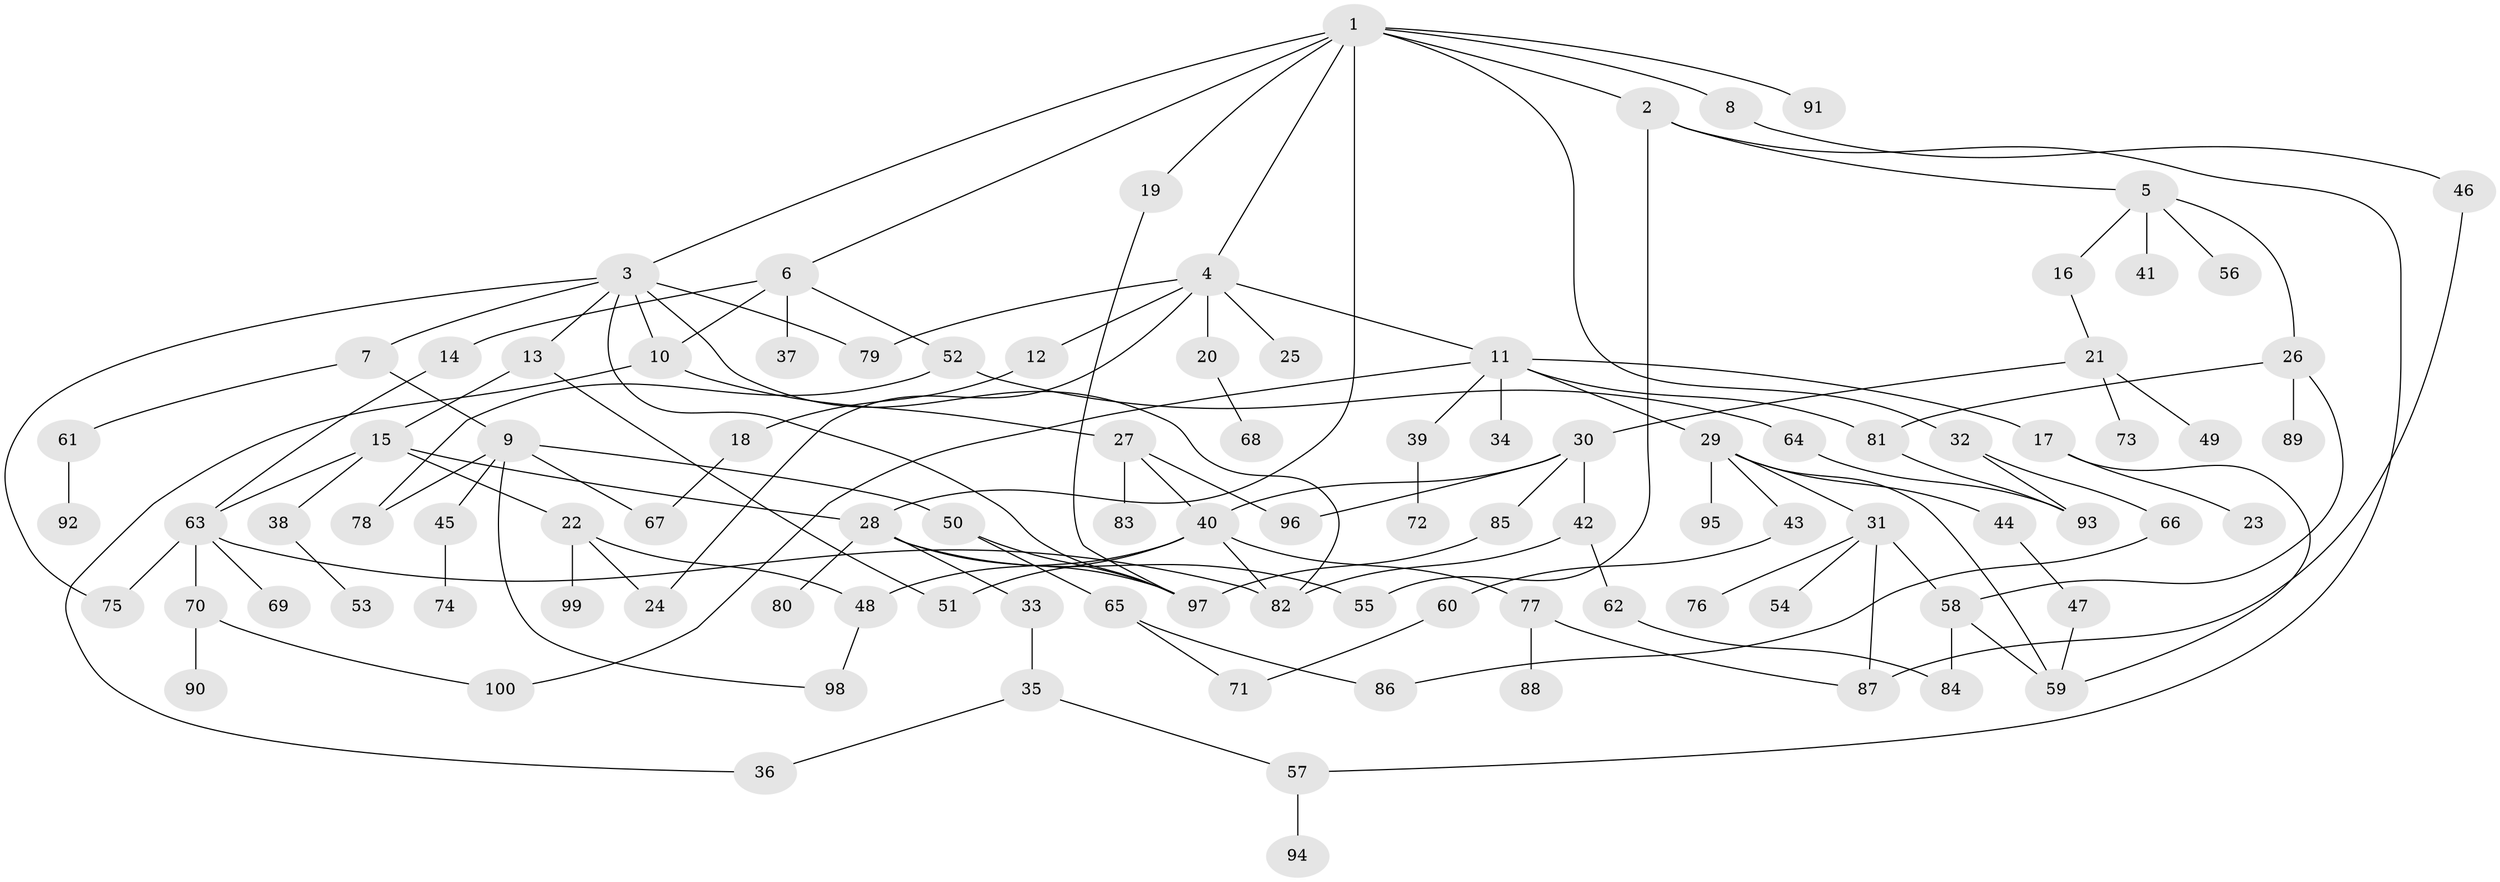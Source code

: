 // coarse degree distribution, {10: 0.1, 13: 0.03333333333333333, 4: 0.1, 5: 0.06666666666666667, 2: 0.2, 6: 0.06666666666666667, 3: 0.2, 1: 0.23333333333333334}
// Generated by graph-tools (version 1.1) at 2025/16/03/04/25 18:16:49]
// undirected, 100 vertices, 135 edges
graph export_dot {
graph [start="1"]
  node [color=gray90,style=filled];
  1;
  2;
  3;
  4;
  5;
  6;
  7;
  8;
  9;
  10;
  11;
  12;
  13;
  14;
  15;
  16;
  17;
  18;
  19;
  20;
  21;
  22;
  23;
  24;
  25;
  26;
  27;
  28;
  29;
  30;
  31;
  32;
  33;
  34;
  35;
  36;
  37;
  38;
  39;
  40;
  41;
  42;
  43;
  44;
  45;
  46;
  47;
  48;
  49;
  50;
  51;
  52;
  53;
  54;
  55;
  56;
  57;
  58;
  59;
  60;
  61;
  62;
  63;
  64;
  65;
  66;
  67;
  68;
  69;
  70;
  71;
  72;
  73;
  74;
  75;
  76;
  77;
  78;
  79;
  80;
  81;
  82;
  83;
  84;
  85;
  86;
  87;
  88;
  89;
  90;
  91;
  92;
  93;
  94;
  95;
  96;
  97;
  98;
  99;
  100;
  1 -- 2;
  1 -- 3;
  1 -- 4;
  1 -- 6;
  1 -- 8;
  1 -- 19;
  1 -- 32;
  1 -- 91;
  1 -- 28;
  2 -- 5;
  2 -- 57;
  2 -- 55;
  3 -- 7;
  3 -- 13;
  3 -- 75;
  3 -- 82;
  3 -- 10;
  3 -- 97;
  3 -- 79;
  4 -- 11;
  4 -- 12;
  4 -- 20;
  4 -- 25;
  4 -- 79;
  4 -- 24;
  5 -- 16;
  5 -- 26;
  5 -- 41;
  5 -- 56;
  6 -- 10;
  6 -- 14;
  6 -- 37;
  6 -- 52;
  7 -- 9;
  7 -- 61;
  8 -- 46;
  9 -- 45;
  9 -- 50;
  9 -- 78;
  9 -- 98;
  9 -- 67;
  10 -- 27;
  10 -- 36;
  11 -- 17;
  11 -- 29;
  11 -- 34;
  11 -- 39;
  11 -- 81;
  11 -- 100;
  12 -- 18;
  13 -- 15;
  13 -- 51;
  14 -- 63;
  15 -- 22;
  15 -- 28;
  15 -- 38;
  15 -- 63;
  16 -- 21;
  17 -- 23;
  17 -- 59;
  18 -- 67;
  19 -- 97;
  20 -- 68;
  21 -- 30;
  21 -- 49;
  21 -- 73;
  22 -- 24;
  22 -- 48;
  22 -- 99;
  26 -- 58;
  26 -- 89;
  26 -- 81;
  27 -- 40;
  27 -- 83;
  27 -- 96;
  28 -- 33;
  28 -- 55;
  28 -- 80;
  28 -- 97;
  29 -- 31;
  29 -- 43;
  29 -- 44;
  29 -- 59;
  29 -- 95;
  30 -- 42;
  30 -- 85;
  30 -- 96;
  30 -- 40;
  31 -- 54;
  31 -- 76;
  31 -- 87;
  31 -- 58;
  32 -- 66;
  32 -- 93;
  33 -- 35;
  35 -- 57;
  35 -- 36;
  38 -- 53;
  39 -- 72;
  40 -- 77;
  40 -- 82;
  40 -- 48;
  40 -- 51;
  42 -- 62;
  42 -- 82;
  43 -- 60;
  44 -- 47;
  45 -- 74;
  46 -- 87;
  47 -- 59;
  48 -- 98;
  50 -- 65;
  50 -- 97;
  52 -- 64;
  52 -- 78;
  57 -- 94;
  58 -- 84;
  58 -- 59;
  60 -- 71;
  61 -- 92;
  62 -- 84;
  63 -- 69;
  63 -- 70;
  63 -- 75;
  63 -- 82;
  64 -- 93;
  65 -- 71;
  65 -- 86;
  66 -- 86;
  70 -- 90;
  70 -- 100;
  77 -- 88;
  77 -- 87;
  81 -- 93;
  85 -- 97;
}
